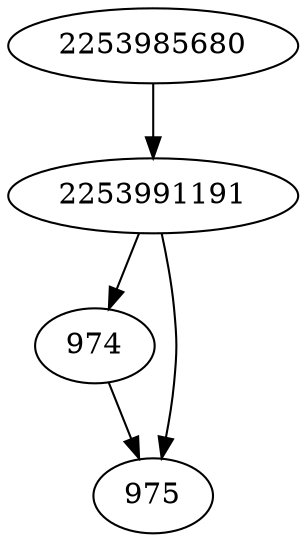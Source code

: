 strict digraph  {
2253985680;
2253991191;
974;
975;
2253985680 -> 2253991191;
2253991191 -> 974;
2253991191 -> 975;
974 -> 975;
}
